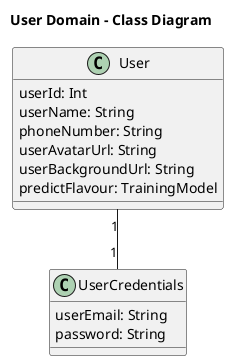 @startuml UserDomain
title User Domain - Class Diagram

class User {
  userId: Int
  userName: String
  phoneNumber: String
  userAvatarUrl: String
  userBackgroundUrl: String
  predictFlavour: TrainingModel
}

class UserCredentials {
  userEmail: String
  password: String
}

User "1" -- "1" UserCredentials

@enduml
